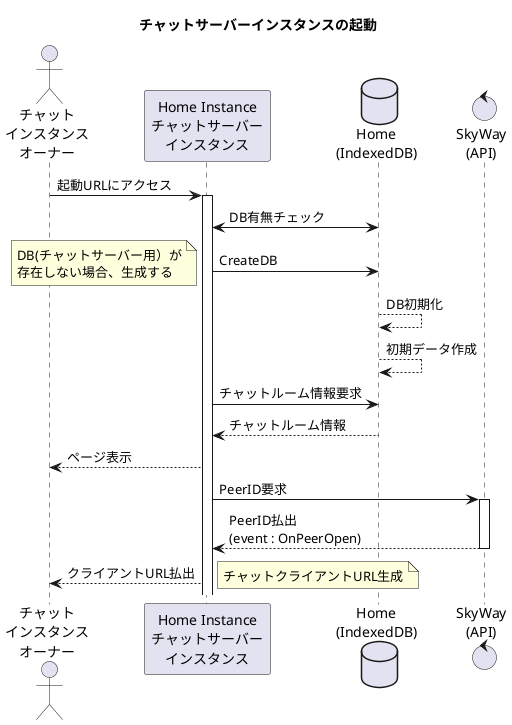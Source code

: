 @startuml

actor       "チャット\nインスタンス\nオーナー" as User_ChatOwner
participant "Home Instance\nチャットサーバー\nインスタンス" as HomeInstance
database    "Home\n(IndexedDB)" as IndexedDB_Home
control     "SkyWay\n(API)" as SkyWay

title チャットサーバーインスタンスの起動
User_ChatOwner   -> HomeInstance    : 起動URLにアクセス
activate HomeInstance
HomeInstance    <-> IndexedDB_Home  : DB有無チェック
HomeInstance     -> IndexedDB_Home  : CreateDB
note left : DB(チャットサーバー用）が\n存在しない場合、生成する

IndexedDB_Home  --> IndexedDB_Home  : DB初期化
IndexedDB_Home  --> IndexedDB_Home  : 初期データ作成
HomeInstance     -> IndexedDB_Home  : チャットルーム情報要求
HomeInstance    <-- IndexedDB_Home  : チャットルーム情報
User_ChatOwner  <-- HomeInstance    : ページ表示
HomeInstance     -> SkyWay          : PeerID要求
activate SkyWay
HomeInstance    <-- SkyWay          : PeerID払出\n(event : OnPeerOpen)
deactivate SkyWay 

User_ChatOwner  <-- HomeInstance    : クライアントURL払出
note right : チャットクライアントURL生成

@enduml